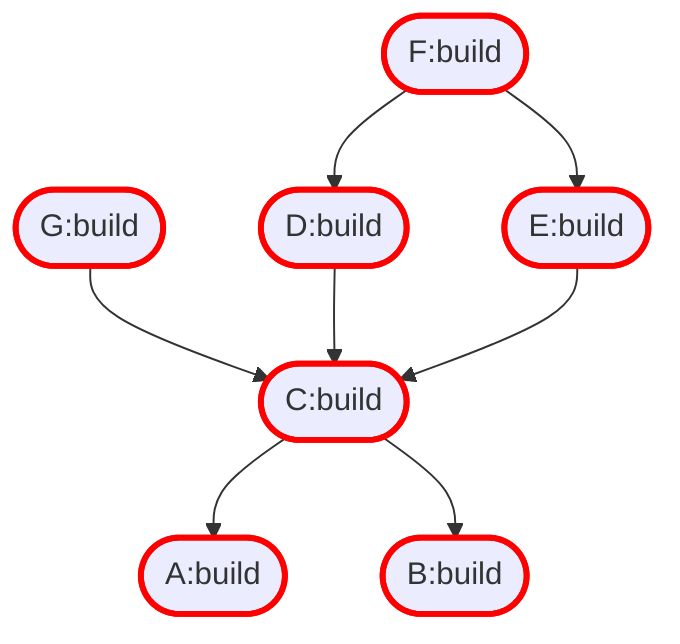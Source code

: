flowchart TD
classDef forced stroke:red,stroke-width:3px
classDef required stroke:orange,stroke-width:3px
classDef selected stroke:black,stroke-width:3px
F:build(["F:build
 "])
G:build(["G:build
 "])
F:build --> D:build
F:build --> E:build
class F:build forced
G:build --> C:build
class G:build forced
D:build(["D:build
 "])
E:build(["E:build
 "])
D:build --> C:build
class D:build forced
E:build --> C:build
class E:build forced
C:build(["C:build
 "])
C:build --> A:build
C:build --> B:build
class C:build forced
A:build(["A:build
 "])
B:build(["B:build
 "])
class A:build forced
class B:build forced